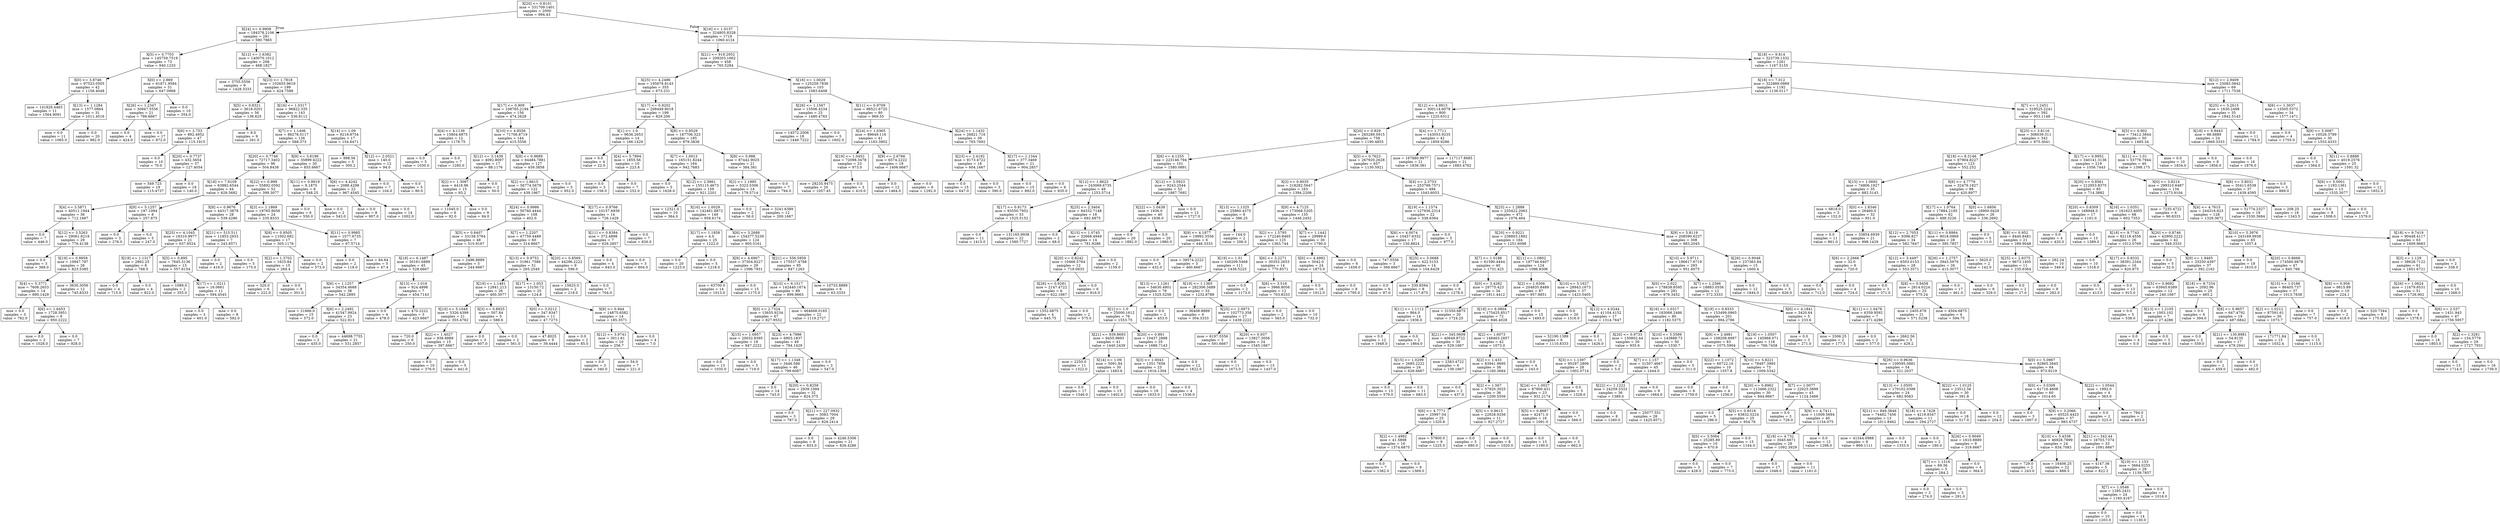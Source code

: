 digraph Tree {
node [shape=box] ;
0 [label="X[20] <= 0.8101\nmse = 331709.1401\nsamples = 2000\nvalue = 994.43"] ;
1 [label="X[24] <= 0.9908\nmse = 184378.2106\nsamples = 281\nvalue = 590.7865"] ;
0 -> 1 [labeldistance=2.5, labelangle=45, headlabel="True"] ;
2 [label="X[5] <= 0.7703\nmse = 145759.7519\nsamples = 73\nvalue = 940.1233"] ;
1 -> 2 ;
3 [label="X[0] <= 3.8746\nmse = 97523.0505\nsamples = 42\nvalue = 1156.4048"] ;
2 -> 3 ;
4 [label="mse = 141826.4463\nsamples = 11\nvalue = 1564.9091"] ;
3 -> 4 ;
5 [label="X[13] <= 1.1284\nmse = 1577.0864\nsamples = 31\nvalue = 1011.4516"] ;
3 -> 5 ;
6 [label="mse = 0.0\nsamples = 11\nvalue = 1065.0"] ;
5 -> 6 ;
7 [label="mse = 0.0\nsamples = 20\nvalue = 982.0"] ;
5 -> 7 ;
8 [label="X[0] <= 2.869\nmse = 61871.9584\nsamples = 31\nvalue = 647.0968"] ;
2 -> 8 ;
9 [label="X[26] <= 1.2347\nmse = 30947.5556\nsamples = 21\nvalue = 786.6667"] ;
8 -> 9 ;
10 [label="mse = 0.0\nsamples = 4\nvalue = 424.0"] ;
9 -> 10 ;
11 [label="mse = 0.0\nsamples = 17\nvalue = 872.0"] ;
9 -> 11 ;
12 [label="mse = 0.0\nsamples = 10\nvalue = 354.0"] ;
8 -> 12 ;
13 [label="X[12] <= 1.6382\nmse = 140070.1012\nsamples = 208\nvalue = 468.1827"] ;
1 -> 13 ;
14 [label="mse = 3755.5556\nsamples = 9\nvalue = 1428.3333"] ;
13 -> 14 ;
15 [label="X[23] <= 1.7818\nmse = 102655.9619\nsamples = 199\nvalue = 424.7588"] ;
13 -> 15 ;
16 [label="X[5] <= 0.8321\nmse = 3618.0201\nsamples = 56\nvalue = 138.625"] ;
15 -> 16 ;
17 [label="X[6] <= 2.753\nmse = 892.4952\nsamples = 47\nvalue = 115.1915"] ;
16 -> 17 ;
18 [label="mse = 0.0\nsamples = 10\nvalue = 70.0"] ;
17 -> 18 ;
19 [label="X[20] <= 0.7737\nmse = 432.5654\nsamples = 37\nvalue = 127.4054"] ;
17 -> 19 ;
20 [label="mse = 549.723\nsamples = 19\nvalue = 115.4737"] ;
19 -> 20 ;
21 [label="mse = 0.0\nsamples = 18\nvalue = 140.0"] ;
19 -> 21 ;
22 [label="mse = 8.0\nsamples = 9\nvalue = 261.0"] ;
16 -> 22 ;
23 [label="X[16] <= 1.0317\nmse = 96822.335\nsamples = 143\nvalue = 536.8112"] ;
15 -> 23 ;
24 [label="X[7] <= 1.1406\nmse = 86278.0117\nsamples = 126\nvalue = 588.373"] ;
23 -> 24 ;
25 [label="X[20] <= 0.7746\nmse = 72717.3402\nsamples = 96\nvalue = 504.8438"] ;
24 -> 25 ;
26 [label="X[18] <= 7.6109\nmse = 63882.6544\nsamples = 44\nvalue = 629.5682"] ;
25 -> 26 ;
27 [label="X[4] <= 3.5871\nmse = 40511.1944\nsamples = 36\nvalue = 712.1667"] ;
26 -> 27 ;
28 [label="mse = 0.0\nsamples = 7\nvalue = 446.0"] ;
27 -> 28 ;
29 [label="X[12] <= 3.5263\nmse = 29061.6219\nsamples = 29\nvalue = 776.4138"] ;
27 -> 29 ;
30 [label="mse = 0.0\nsamples = 3\nvalue = 368.0"] ;
29 -> 30 ;
31 [label="X[19] <= 0.9959\nmse = 10947.787\nsamples = 26\nvalue = 823.5385"] ;
29 -> 31 ;
32 [label="X[4] <= 5.3771\nmse = 7608.2653\nsamples = 14\nvalue = 890.1429"] ;
31 -> 32 ;
33 [label="mse = 0.0\nsamples = 5\nvalue = 782.0"] ;
32 -> 33 ;
34 [label="X[6] <= 1.6453\nmse = 1728.3951\nsamples = 9\nvalue = 950.2222"] ;
32 -> 34 ;
35 [label="mse = 0.0\nsamples = 2\nvalue = 1028.0"] ;
34 -> 35 ;
36 [label="mse = 0.0\nsamples = 7\nvalue = 928.0"] ;
34 -> 36 ;
37 [label="mse = 3630.3056\nsamples = 12\nvalue = 745.8333"] ;
31 -> 37 ;
38 [label="X[9] <= 5.1257\nmse = 197.1094\nsamples = 8\nvalue = 257.875"] ;
26 -> 38 ;
39 [label="mse = 0.0\nsamples = 3\nvalue = 276.0"] ;
38 -> 39 ;
40 [label="mse = 0.0\nsamples = 5\nvalue = 247.0"] ;
38 -> 40 ;
41 [label="X[22] <= 0.999\nmse = 55892.0592\nsamples = 52\nvalue = 399.3077"] ;
25 -> 41 ;
42 [label="X[8] <= 0.9676\nmse = 44317.3878\nsamples = 28\nvalue = 539.4286"] ;
41 -> 42 ;
43 [label="X[25] <= 4.1045\nmse = 16310.9977\nsamples = 21\nvalue = 637.9524"] ;
42 -> 43 ;
44 [label="X[19] <= 1.1317\nmse = 2862.25\nsamples = 8\nvalue = 768.5"] ;
43 -> 44 ;
45 [label="mse = 0.0\nsamples = 4\nvalue = 715.0"] ;
44 -> 45 ;
46 [label="mse = 0.0\nsamples = 4\nvalue = 822.0"] ;
44 -> 46 ;
47 [label="X[5] <= 0.895\nmse = 7645.3136\nsamples = 13\nvalue = 557.6154"] ;
43 -> 47 ;
48 [label="mse = 1089.0\nsamples = 2\nvalue = 355.0"] ;
47 -> 48 ;
49 [label="X[17] <= 1.0211\nmse = 16.0661\nsamples = 11\nvalue = 594.4545"] ;
47 -> 49 ;
50 [label="mse = 0.0\nsamples = 3\nvalue = 601.0"] ;
49 -> 50 ;
51 [label="mse = 0.0\nsamples = 8\nvalue = 592.0"] ;
49 -> 51 ;
52 [label="X[21] <= 515.511\nmse = 11853.2653\nsamples = 7\nvalue = 243.8571"] ;
42 -> 52 ;
53 [label="mse = 0.0\nsamples = 2\nvalue = 416.0"] ;
52 -> 53 ;
54 [label="mse = 0.0\nsamples = 5\nvalue = 175.0"] ;
52 -> 54 ;
55 [label="X[3] <= 1.1869\nmse = 19765.8056\nsamples = 24\nvalue = 235.8333"] ;
41 -> 55 ;
56 [label="X[8] <= 0.9505\nmse = 11002.692\nsamples = 17\nvalue = 305.1176"] ;
55 -> 56 ;
57 [label="X[2] <= 1.3702\nmse = 1625.84\nsamples = 15\nvalue = 269.4"] ;
56 -> 57 ;
58 [label="mse = 320.0\nsamples = 6\nvalue = 222.0"] ;
57 -> 58 ;
59 [label="mse = 0.0\nsamples = 9\nvalue = 301.0"] ;
57 -> 59 ;
60 [label="mse = 0.0\nsamples = 2\nvalue = 573.0"] ;
56 -> 60 ;
61 [label="X[11] <= 0.9985\nmse = 1077.6735\nsamples = 7\nvalue = 67.5714"] ;
55 -> 61 ;
62 [label="mse = 0.0\nsamples = 2\nvalue = 118.0"] ;
61 -> 62 ;
63 [label="mse = 84.64\nsamples = 5\nvalue = 47.4"] ;
61 -> 63 ;
64 [label="X[9] <= 3.6196\nmse = 35899.4222\nsamples = 30\nvalue = 855.6667"] ;
24 -> 64 ;
65 [label="X[11] <= 0.9919\nmse = 9.1875\nsamples = 8\nvalue = 548.25"] ;
64 -> 65 ;
66 [label="mse = 0.0\nsamples = 6\nvalue = 550.0"] ;
65 -> 66 ;
67 [label="mse = 0.0\nsamples = 2\nvalue = 543.0"] ;
65 -> 67 ;
68 [label="X[6] <= 4.4242\nmse = 2088.4298\nsamples = 22\nvalue = 967.4545"] ;
64 -> 68 ;
69 [label="mse = 0.0\nsamples = 8\nvalue = 907.0"] ;
68 -> 69 ;
70 [label="mse = 0.0\nsamples = 14\nvalue = 1002.0"] ;
68 -> 70 ;
71 [label="X[14] <= 1.09\nmse = 9219.8754\nsamples = 17\nvalue = 154.6471"] ;
23 -> 71 ;
72 [label="mse = 998.56\nsamples = 5\nvalue = 300.2"] ;
71 -> 72 ;
73 [label="X[12] <= 2.0521\nmse = 140.0\nsamples = 12\nvalue = 94.0"] ;
71 -> 73 ;
74 [label="mse = 0.0\nsamples = 7\nvalue = 104.0"] ;
73 -> 74 ;
75 [label="mse = 0.0\nsamples = 5\nvalue = 80.0"] ;
73 -> 75 ;
76 [label="X[16] <= 1.0137\nmse = 324805.8328\nsamples = 1719\nvalue = 1060.4124"] ;
0 -> 76 [labeldistance=2.5, labelangle=-45, headlabel="False"] ;
77 [label="X[21] <= 918.2952\nmse = 209203.1662\nsamples = 458\nvalue = 765.5284"] ;
76 -> 77 ;
78 [label="X[25] <= 4.2496\nmse = 195678.8143\nsamples = 355\nvalue = 673.231"] ;
77 -> 78 ;
79 [label="X[17] <= 0.909\nmse = 108765.2194\nsamples = 156\nvalue = 474.2628"] ;
78 -> 79 ;
80 [label="X[4] <= 4.1139\nmse = 15804.6875\nsamples = 12\nvalue = 1178.75"] ;
79 -> 80 ;
81 [label="mse = 0.0\nsamples = 5\nvalue = 1030.0"] ;
80 -> 81 ;
82 [label="mse = 0.0\nsamples = 7\nvalue = 1285.0"] ;
80 -> 82 ;
83 [label="X[10] <= 4.8556\nmse = 71706.8719\nsamples = 144\nvalue = 415.5556"] ;
79 -> 83 ;
84 [label="X[12] <= 3.1439\nmse = 4092.8097\nsamples = 17\nvalue = 88.1176"] ;
83 -> 84 ;
85 [label="X[2] <= 1.3087\nmse = 4418.96\nsamples = 15\nvalue = 93.2"] ;
84 -> 85 ;
86 [label="mse = 11045.0\nsamples = 6\nvalue = 92.0"] ;
85 -> 86 ;
87 [label="mse = 0.0\nsamples = 9\nvalue = 94.0"] ;
85 -> 87 ;
88 [label="mse = 0.0\nsamples = 2\nvalue = 50.0"] ;
84 -> 88 ;
89 [label="X[8] <= 0.9689\nmse = 64484.7881\nsamples = 127\nvalue = 459.3858"] ;
83 -> 89 ;
90 [label="X[2] <= 1.6615\nmse = 56774.5679\nsamples = 122\nvalue = 439.1967"] ;
89 -> 90 ;
91 [label="X[24] <= 0.9986\nmse = 50760.4444\nsamples = 108\nvalue = 402.0"] ;
90 -> 91 ;
92 [label="X[5] <= 0.8407\nmse = 33158.5764\nsamples = 48\nvalue = 510.9167"] ;
91 -> 92 ;
93 [label="X[18] <= 6.1487\nmse = 30161.6889\nsamples = 45\nvalue = 528.6667"] ;
92 -> 93 ;
94 [label="X[6] <= 1.1257\nmse = 34354.4688\nsamples = 38\nvalue = 542.2895"] ;
93 -> 94 ;
95 [label="mse = 21866.0\nsamples = 15\nvalue = 572.0"] ;
94 -> 95 ;
96 [label="X[6] <= 2.2492\nmse = 41547.9924\nsamples = 23\nvalue = 522.913"] ;
94 -> 96 ;
97 [label="mse = 0.0\nsamples = 2\nvalue = 435.0"] ;
96 -> 97 ;
98 [label="mse = 44698.7755\nsamples = 21\nvalue = 531.2857"] ;
96 -> 98 ;
99 [label="X[13] <= 1.016\nmse = 924.4898\nsamples = 7\nvalue = 454.7143"] ;
93 -> 99 ;
100 [label="mse = 0.0\nsamples = 4\nvalue = 478.0"] ;
99 -> 100 ;
101 [label="mse = 470.2222\nsamples = 3\nvalue = 423.6667"] ;
99 -> 101 ;
102 [label="mse = 2496.8889\nsamples = 3\nvalue = 244.6667"] ;
92 -> 102 ;
103 [label="X[7] <= 1.2207\nmse = 47759.4489\nsamples = 60\nvalue = 314.8667"] ;
91 -> 103 ;
104 [label="X[13] <= 0.9752\nmse = 31961.7586\nsamples = 51\nvalue = 265.2549"] ;
103 -> 104 ;
105 [label="X[19] <= 1.1481\nmse = 12841.213\nsamples = 26\nvalue = 400.3077"] ;
104 -> 105 ;
106 [label="X[10] <= 5.1048\nmse = 5326.4399\nsamples = 21\nvalue = 355.4762"] ;
105 -> 106 ;
107 [label="mse = 720.0\nsamples = 6\nvalue = 250.0"] ;
106 -> 107 ;
108 [label="X[2] <= 1.4027\nmse = 938.8889\nsamples = 15\nvalue = 397.6667"] ;
106 -> 108 ;
109 [label="mse = 0.0\nsamples = 10\nvalue = 376.0"] ;
108 -> 109 ;
110 [label="mse = 0.0\nsamples = 5\nvalue = 441.0"] ;
108 -> 110 ;
111 [label="X[3] <= 0.8925\nmse = 507.84\nsamples = 5\nvalue = 588.6"] ;
105 -> 111 ;
112 [label="mse = 0.0\nsamples = 3\nvalue = 607.0"] ;
111 -> 112 ;
113 [label="mse = 0.0\nsamples = 2\nvalue = 561.0"] ;
111 -> 113 ;
114 [label="X[17] <= 1.053\nmse = 13150.72\nsamples = 25\nvalue = 124.8"] ;
104 -> 114 ;
115 [label="X[0] <= 3.0212\nmse = 347.8347\nsamples = 11\nvalue = 47.7273"] ;
114 -> 115 ;
116 [label="mse = 47.8025\nsamples = 9\nvalue = 39.4444"] ;
115 -> 116 ;
117 [label="mse = 0.0\nsamples = 2\nvalue = 85.0"] ;
115 -> 117 ;
118 [label="X[8] <= 0.944\nmse = 14875.6582\nsamples = 14\nvalue = 185.3571"] ;
114 -> 118 ;
119 [label="X[12] <= 3.9741\nmse = 3011.61\nsamples = 10\nvalue = 256.7"] ;
118 -> 119 ;
120 [label="mse = 0.0\nsamples = 3\nvalue = 340.0"] ;
119 -> 120 ;
121 [label="mse = 54.0\nsamples = 7\nvalue = 221.0"] ;
119 -> 121 ;
122 [label="mse = 0.0\nsamples = 4\nvalue = 7.0"] ;
118 -> 122 ;
123 [label="X[20] <= 0.8569\nmse = 44296.2222\nsamples = 9\nvalue = 596.0"] ;
103 -> 123 ;
124 [label="mse = 15625.0\nsamples = 2\nvalue = 218.0"] ;
123 -> 124 ;
125 [label="mse = 0.0\nsamples = 7\nvalue = 704.0"] ;
123 -> 125 ;
126 [label="X[17] <= 0.9766\nmse = 10157.6939\nsamples = 14\nvalue = 726.1429"] ;
90 -> 126 ;
127 [label="X[11] <= 0.8384\nmse = 372.4898\nsamples = 7\nvalue = 626.2857"] ;
126 -> 127 ;
128 [label="mse = 0.0\nsamples = 4\nvalue = 643.0"] ;
127 -> 128 ;
129 [label="mse = 0.0\nsamples = 3\nvalue = 604.0"] ;
127 -> 129 ;
130 [label="mse = 0.0\nsamples = 7\nvalue = 826.0"] ;
126 -> 130 ;
131 [label="mse = 0.0\nsamples = 5\nvalue = 952.0"] ;
89 -> 131 ;
132 [label="X[17] <= 0.9202\nmse = 208449.8018\nsamples = 199\nvalue = 829.206"] ;
78 -> 132 ;
133 [label="X[1] <= 1.0\nmse = 9636.2653\nsamples = 14\nvalue = 166.1429"] ;
132 -> 133 ;
134 [label="mse = 0.0\nsamples = 4\nvalue = 22.0"] ;
133 -> 134 ;
135 [label="X[4] <= 5.7894\nmse = 1855.56\nsamples = 10\nvalue = 223.8"] ;
133 -> 135 ;
136 [label="mse = 0.0\nsamples = 3\nvalue = 158.0"] ;
135 -> 136 ;
137 [label="mse = 0.0\nsamples = 7\nvalue = 252.0"] ;
135 -> 137 ;
138 [label="X[8] <= 0.9529\nmse = 187706.323\nsamples = 185\nvalue = 879.3838"] ;
132 -> 138 ;
139 [label="X[7] <= 1.0013\nmse = 165151.8244\nsamples = 164\nvalue = 942.7683"] ;
138 -> 139 ;
140 [label="mse = 0.0\nsamples = 5\nvalue = 1628.0"] ;
139 -> 140 ;
141 [label="X[12] <= 2.5861\nmse = 155115.4673\nsamples = 159\nvalue = 921.2201"] ;
139 -> 141 ;
142 [label="mse = 12321.0\nsamples = 10\nvalue = 364.0"] ;
141 -> 142 ;
143 [label="X[16] <= 1.0029\nmse = 142461.8872\nsamples = 149\nvalue = 958.6174"] ;
141 -> 143 ;
144 [label="X[17] <= 1.1858\nmse = 4.0\nsamples = 25\nvalue = 1222.0"] ;
143 -> 144 ;
145 [label="mse = 0.0\nsamples = 20\nvalue = 1223.0"] ;
144 -> 145 ;
146 [label="mse = 0.0\nsamples = 5\nvalue = 1218.0"] ;
144 -> 146 ;
147 [label="X[6] <= 3.2688\nmse = 154377.5239\nsamples = 124\nvalue = 905.5161"] ;
143 -> 147 ;
148 [label="X[9] <= 4.6907\nmse = 37304.9227\nsamples = 29\nvalue = 1096.7931"] ;
147 -> 148 ;
149 [label="mse = 63700.0\nsamples = 14\nvalue = 1013.0"] ;
148 -> 149 ;
150 [label="mse = 0.0\nsamples = 15\nvalue = 1175.0"] ;
148 -> 150 ;
151 [label="X[21] <= 556.5959\nmse = 175537.4788\nsamples = 95\nvalue = 847.1263"] ;
147 -> 151 ;
152 [label="X[10] <= 6.1517\nmse = 142440.1674\nsamples = 89\nvalue = 899.9663"] ;
151 -> 152 ;
153 [label="X[0] <= 2.7324\nmse = 15655.9234\nsamples = 67\nvalue = 827.9552"] ;
152 -> 153 ;
154 [label="X[15] <= 1.0957\nmse = 20032.8395\nsamples = 18\nvalue = 947.2222"] ;
153 -> 154 ;
155 [label="mse = 0.0\nsamples = 13\nvalue = 1035.0"] ;
154 -> 155 ;
156 [label="mse = 0.0\nsamples = 5\nvalue = 719.0"] ;
154 -> 156 ;
157 [label="X[23] <= 4.7986\nmse = 6903.1837\nsamples = 49\nvalue = 784.1429"] ;
153 -> 157 ;
158 [label="X[17] <= 1.1348\nmse = 3446.586\nsamples = 46\nvalue = 799.6087"] ;
157 -> 158 ;
159 [label="mse = 0.0\nsamples = 14\nvalue = 743.0"] ;
158 -> 159 ;
160 [label="X[20] <= 0.8258\nmse = 2939.1094\nsamples = 32\nvalue = 824.375"] ;
158 -> 160 ;
161 [label="mse = 0.0\nsamples = 3\nvalue = 787.0"] ;
160 -> 161 ;
162 [label="X[21] <= 227.0932\nmse = 3083.7004\nsamples = 29\nvalue = 828.2414"] ;
160 -> 162 ;
163 [label="mse = 0.0\nsamples = 8\nvalue = 833.0"] ;
162 -> 163 ;
164 [label="mse = 4246.5306\nsamples = 21\nvalue = 826.4286"] ;
162 -> 164 ;
165 [label="mse = 0.0\nsamples = 3\nvalue = 547.0"] ;
157 -> 165 ;
166 [label="mse = 464668.0165\nsamples = 22\nvalue = 1119.2727"] ;
152 -> 166 ;
167 [label="mse = 10733.8889\nsamples = 6\nvalue = 63.3333"] ;
151 -> 167 ;
168 [label="X[8] <= 0.988\nmse = 87442.9025\nsamples = 21\nvalue = 384.381"] ;
138 -> 168 ;
169 [label="X[2] <= 1.1995\nmse = 5323.5306\nsamples = 14\nvalue = 179.5714"] ;
168 -> 169 ;
170 [label="mse = 0.0\nsamples = 2\nvalue = 56.0"] ;
169 -> 170 ;
171 [label="mse = 3241.6389\nsamples = 12\nvalue = 200.1667"] ;
169 -> 171 ;
172 [label="mse = 0.0\nsamples = 7\nvalue = 794.0"] ;
168 -> 172 ;
173 [label="X[16] <= 1.0029\nmse = 125259.7836\nsamples = 103\nvalue = 1083.6408"] ;
77 -> 173 ;
174 [label="X[26] <= 1.1567\nmse = 15506.4234\nsamples = 23\nvalue = 1480.4783"] ;
173 -> 174 ;
175 [label="mse = 14572.2006\nsamples = 18\nvalue = 1446.7222"] ;
174 -> 175 ;
176 [label="mse = 0.0\nsamples = 5\nvalue = 1602.0"] ;
174 -> 176 ;
177 [label="X[11] <= 0.9709\nmse = 98521.6725\nsamples = 80\nvalue = 969.55"] ;
173 -> 177 ;
178 [label="X[24] <= 1.0365\nmse = 89649.116\nsamples = 41\nvalue = 1163.3902"] ;
177 -> 178 ;
179 [label="X[19] <= 1.0452\nmse = 72098.3478\nsamples = 23\nvalue = 973.0"] ;
178 -> 179 ;
180 [label="mse = 28235.9475\nsamples = 20\nvalue = 1057.45"] ;
179 -> 180 ;
181 [label="mse = 0.0\nsamples = 3\nvalue = 410.0"] ;
179 -> 181 ;
182 [label="X[9] <= 2.6766\nmse = 6574.2222\nsamples = 18\nvalue = 1406.6667"] ;
178 -> 182 ;
183 [label="mse = 0.0\nsamples = 12\nvalue = 1464.0"] ;
182 -> 183 ;
184 [label="mse = 0.0\nsamples = 6\nvalue = 1292.0"] ;
182 -> 184 ;
185 [label="X[24] <= 1.1432\nmse = 26821.716\nsamples = 39\nvalue = 765.7692"] ;
177 -> 185 ;
186 [label="X[23] <= 2.4192\nmse = 9173.4722\nsamples = 18\nvalue = 604.1667"] ;
185 -> 186 ;
187 [label="mse = 0.0\nsamples = 15\nvalue = 647.0"] ;
186 -> 187 ;
188 [label="mse = 0.0\nsamples = 3\nvalue = 390.0"] ;
186 -> 188 ;
189 [label="X[17] <= 1.1344\nmse = 377.3469\nsamples = 21\nvalue = 904.2857"] ;
185 -> 189 ;
190 [label="mse = 0.0\nsamples = 15\nvalue = 892.0"] ;
189 -> 190 ;
191 [label="mse = 0.0\nsamples = 6\nvalue = 935.0"] ;
189 -> 191 ;
192 [label="X[18] <= 9.814\nmse = 323739.1332\nsamples = 1261\nvalue = 1167.5155"] ;
76 -> 192 ;
193 [label="X[18] <= 7.012\nmse = 322889.0989\nsamples = 1192\nvalue = 1136.0117"] ;
192 -> 193 ;
194 [label="X[12] <= 4.9913\nmse = 300114.6078\nsamples = 800\nvalue = 1225.6312"] ;
193 -> 194 ;
195 [label="X[20] <= 0.829\nmse = 285289.0915\nsamples = 758\nvalue = 1190.4855"] ;
194 -> 195 ;
196 [label="X[6] <= 4.1255\nmse = 223146.794\nsamples = 101\nvalue = 1580.0891"] ;
195 -> 196 ;
197 [label="X[12] <= 1.8623\nmse = 243069.6735\nsamples = 49\nvalue = 1253.5714"] ;
196 -> 197 ;
198 [label="X[17] <= 0.8173\nmse = 93550.7952\nsamples = 33\nvalue = 1525.5152"] ;
197 -> 198 ;
199 [label="mse = 0.0\nsamples = 11\nvalue = 1415.0"] ;
198 -> 199 ;
200 [label="mse = 131165.9938\nsamples = 22\nvalue = 1580.7727"] ;
198 -> 200 ;
201 [label="X[25] <= 2.3404\nmse = 84332.7148\nsamples = 16\nvalue = 692.6875"] ;
197 -> 201 ;
202 [label="mse = 0.0\nsamples = 2\nvalue = 68.0"] ;
201 -> 202 ;
203 [label="X[15] <= 1.0745\nmse = 32668.4949\nsamples = 14\nvalue = 781.9286"] ;
201 -> 203 ;
204 [label="X[20] <= 0.8242\nmse = 10466.5764\nsamples = 12\nvalue = 719.0833"] ;
203 -> 204 ;
205 [label="X[26] <= 0.9281\nmse = 2147.4722\nsamples = 6\nvalue = 622.1667"] ;
204 -> 205 ;
206 [label="mse = 1552.6875\nsamples = 4\nvalue = 645.75"] ;
205 -> 206 ;
207 [label="mse = 0.0\nsamples = 2\nvalue = 575.0"] ;
205 -> 207 ;
208 [label="mse = 0.0\nsamples = 6\nvalue = 816.0"] ;
204 -> 208 ;
209 [label="mse = 0.0\nsamples = 2\nvalue = 1159.0"] ;
203 -> 209 ;
210 [label="X[12] <= 3.5923\nmse = 9243.2544\nsamples = 52\nvalue = 1887.7692"] ;
196 -> 210 ;
211 [label="X[22] <= 1.0438\nmse = 1936.0\nsamples = 40\nvalue = 1936.0"] ;
210 -> 211 ;
212 [label="mse = 0.0\nsamples = 20\nvalue = 1892.0"] ;
211 -> 212 ;
213 [label="mse = 0.0\nsamples = 20\nvalue = 1980.0"] ;
211 -> 213 ;
214 [label="mse = 0.0\nsamples = 12\nvalue = 1727.0"] ;
210 -> 214 ;
215 [label="X[5] <= 0.7623\nmse = 267920.2628\nsamples = 657\nvalue = 1130.5921"] ;
195 -> 215 ;
216 [label="X[3] <= 0.9035\nmse = 218282.5647\nsamples = 163\nvalue = 1394.2209"] ;
215 -> 216 ;
217 [label="X[13] <= 1.1325\nmse = 25860.4375\nsamples = 8\nvalue = 386.25"] ;
216 -> 217 ;
218 [label="X[9] <= 4.1877\nmse = 19992.5556\nsamples = 6\nvalue = 446.3333"] ;
217 -> 218 ;
219 [label="mse = 0.0\nsamples = 3\nvalue = 432.0"] ;
218 -> 219 ;
220 [label="mse = 39574.2222\nsamples = 3\nvalue = 460.6667"] ;
218 -> 220 ;
221 [label="mse = 144.0\nsamples = 2\nvalue = 206.0"] ;
217 -> 221 ;
222 [label="X[9] <= 4.7125\nmse = 173068.5205\nsamples = 155\nvalue = 1446.2452"] ;
216 -> 222 ;
223 [label="X[2] <= 1.5795\nmse = 172240.8465\nsamples = 125\nvalue = 1363.744"] ;
222 -> 223 ;
224 [label="X[19] <= 1.01\nmse = 140209.5468\nsamples = 111\nvalue = 1438.5225"] ;
223 -> 224 ;
225 [label="X[13] <= 1.1261\nmse = 54630.4801\nsamples = 78\nvalue = 1525.5256"] ;
224 -> 225 ;
226 [label="X[1] <= 1.0\nmse = 25000.1612\nsamples = 76\nvalue = 1553.75"] ;
225 -> 226 ;
227 [label="X[21] <= 939.8693\nmse = 9455.9893\nsamples = 41\nvalue = 1440.2439"] ;
226 -> 227 ;
228 [label="mse = 2250.0\nsamples = 11\nvalue = 1322.0"] ;
227 -> 228 ;
229 [label="X[14] <= 1.09\nmse = 5091.84\nsamples = 30\nvalue = 1483.6"] ;
227 -> 229 ;
230 [label="mse = 0.0\nsamples = 17\nvalue = 1546.0"] ;
229 -> 230 ;
231 [label="mse = 0.0\nsamples = 13\nvalue = 1402.0"] ;
229 -> 231 ;
232 [label="X[20] <= 0.891\nmse = 10437.2898\nsamples = 35\nvalue = 1686.7143"] ;
226 -> 232 ;
233 [label="X[3] <= 1.0043\nmse = 1351.7656\nsamples = 23\nvalue = 1616.1304"] ;
232 -> 233 ;
234 [label="mse = 0.0\nsamples = 19\nvalue = 1633.0"] ;
233 -> 234 ;
235 [label="mse = 0.0\nsamples = 4\nvalue = 1536.0"] ;
233 -> 235 ;
236 [label="mse = 0.0\nsamples = 12\nvalue = 1822.0"] ;
232 -> 236 ;
237 [label="mse = 0.0\nsamples = 2\nvalue = 453.0"] ;
225 -> 237 ;
238 [label="X[19] <= 1.1365\nmse = 282306.3489\nsamples = 33\nvalue = 1232.8788"] ;
224 -> 238 ;
239 [label="mse = 36408.8889\nsamples = 6\nvalue = 304.3333"] ;
238 -> 239 ;
240 [label="X[25] <= 2.0973\nmse = 102773.358\nsamples = 27\nvalue = 1439.2222"] ;
238 -> 240 ;
241 [label="mse = 6197.5556\nsamples = 3\nvalue = 591.6667"] ;
240 -> 241 ;
242 [label="X[20] <= 0.937\nmse = 13827.3056\nsamples = 24\nvalue = 1545.1667"] ;
240 -> 242 ;
243 [label="mse = 0.0\nsamples = 11\nvalue = 1673.0"] ;
242 -> 243 ;
244 [label="mse = 0.0\nsamples = 13\nvalue = 1437.0"] ;
242 -> 244 ;
245 [label="X[6] <= 3.2271\nmse = 30353.2653\nsamples = 14\nvalue = 770.8571"] ;
223 -> 245 ;
246 [label="mse = 0.0\nsamples = 2\nvalue = 1173.0"] ;
245 -> 246 ;
247 [label="X[6] <= 3.516\nmse = 3966.8056\nsamples = 12\nvalue = 703.8333"] ;
245 -> 247 ;
248 [label="mse = 0.0\nsamples = 2\nvalue = 563.0"] ;
247 -> 248 ;
249 [label="mse = 0.0\nsamples = 10\nvalue = 732.0"] ;
247 -> 249 ;
250 [label="X[7] <= 1.1442\nmse = 29989.6\nsamples = 30\nvalue = 1790.0"] ;
222 -> 250 ;
251 [label="X[0] <= 4.4992\nmse = 3042.0\nsamples = 24\nvalue = 1873.0"] ;
250 -> 251 ;
252 [label="mse = 0.0\nsamples = 16\nvalue = 1912.0"] ;
251 -> 252 ;
253 [label="mse = 0.0\nsamples = 8\nvalue = 1795.0"] ;
251 -> 253 ;
254 [label="mse = 0.0\nsamples = 6\nvalue = 1458.0"] ;
250 -> 254 ;
255 [label="X[4] <= 2.3753\nmse = 253799.7571\nsamples = 494\nvalue = 1043.6053"] ;
215 -> 255 ;
256 [label="X[19] <= 1.1574\nmse = 127936.2314\nsamples = 22\nvalue = 338.6364"] ;
255 -> 256 ;
257 [label="X[6] <= 4.0074\nmse = 10457.6332\nsamples = 17\nvalue = 150.8824"] ;
256 -> 257 ;
258 [label="mse = 747.5556\nsamples = 3\nvalue = 366.6667"] ;
257 -> 258 ;
259 [label="X[25] <= 3.0688\nmse = 422.5153\nsamples = 14\nvalue = 104.6429"] ;
257 -> 259 ;
260 [label="mse = 0.0\nsamples = 6\nvalue = 87.0"] ;
259 -> 260 ;
261 [label="mse = 330.8594\nsamples = 8\nvalue = 117.875"] ;
259 -> 261 ;
262 [label="mse = 0.0\nsamples = 5\nvalue = 977.0"] ;
256 -> 262 ;
263 [label="X[25] <= 1.2888\nmse = 235422.2063\nsamples = 472\nvalue = 1076.464"] ;
255 -> 263 ;
264 [label="X[20] <= 0.9221\nmse = 238803.1892\nsamples = 164\nvalue = 1251.6098"] ;
263 -> 264 ;
265 [label="X[7] <= 1.0186\nmse = 61590.4444\nsamples = 40\nvalue = 1731.425"] ;
264 -> 265 ;
266 [label="mse = 0.0\nsamples = 6\nvalue = 1278.0"] ;
265 -> 266 ;
267 [label="X[0] <= 3.4282\nmse = 29775.423\nsamples = 34\nvalue = 1811.4412"] ;
265 -> 267 ;
268 [label="X[11] <= 1.1112\nmse = 864.0\nsamples = 14\nvalue = 1936.0"] ;
267 -> 268 ;
269 [label="mse = 0.0\nsamples = 12\nvalue = 1948.0"] ;
268 -> 269 ;
270 [label="mse = 0.0\nsamples = 2\nvalue = 1864.0"] ;
268 -> 270 ;
271 [label="mse = 31550.6875\nsamples = 20\nvalue = 1724.25"] ;
267 -> 271 ;
272 [label="X[11] <= 1.0802\nmse = 197746.6407\nsamples = 124\nvalue = 1096.8306"] ;
264 -> 272 ;
273 [label="X[2] <= 1.6306\nmse = 204835.8489\nsamples = 87\nvalue = 957.8851"] ;
272 -> 273 ;
274 [label="X[18] <= 6.0804\nmse = 175425.8517\nsamples = 72\nvalue = 846.4028"] ;
273 -> 274 ;
275 [label="X[21] <= 345.0609\nmse = 40649.8722\nsamples = 30\nvalue = 529.1667"] ;
274 -> 275 ;
276 [label="X[15] <= 1.0299\nmse = 2685.2222\nsamples = 24\nvalue = 626.6667"] ;
275 -> 276 ;
277 [label="mse = 0.0\nsamples = 13\nvalue = 579.0"] ;
276 -> 277 ;
278 [label="mse = 0.0\nsamples = 11\nvalue = 683.0"] ;
276 -> 278 ;
279 [label="mse = 2383.4722\nsamples = 6\nvalue = 139.1667"] ;
275 -> 279 ;
280 [label="X[2] <= 1.6073\nmse = 148463.2857\nsamples = 42\nvalue = 1073.0"] ;
274 -> 280 ;
281 [label="X[2] <= 1.433\nmse = 83941.9695\nsamples = 38\nvalue = 1160.3684"] ;
280 -> 281 ;
282 [label="mse = 0.0\nsamples = 2\nvalue = 437.0"] ;
281 -> 282 ;
283 [label="X[2] <= 1.567\nmse = 57920.3025\nsamples = 36\nvalue = 1200.5556"] ;
281 -> 283 ;
284 [label="X[6] <= 4.7771\nmse = 25997.04\nsamples = 25\nvalue = 1320.8"] ;
283 -> 284 ;
285 [label="X[2] <= 1.4982\nmse = 41.5898\nsamples = 16\nvalue = 1374.6875"] ;
284 -> 285 ;
286 [label="mse = 0.0\nsamples = 7\nvalue = 1382.0"] ;
285 -> 286 ;
287 [label="mse = 0.0\nsamples = 9\nvalue = 1369.0"] ;
285 -> 287 ;
288 [label="mse = 57800.0\nsamples = 9\nvalue = 1225.0"] ;
284 -> 288 ;
289 [label="X[5] <= 0.8615\nmse = 22928.9256\nsamples = 11\nvalue = 927.2727"] ;
283 -> 289 ;
290 [label="mse = 0.0\nsamples = 3\nvalue = 680.0"] ;
289 -> 290 ;
291 [label="mse = 0.0\nsamples = 8\nvalue = 1020.0"] ;
289 -> 291 ;
292 [label="mse = 0.0\nsamples = 4\nvalue = 243.0"] ;
280 -> 292 ;
293 [label="mse = 0.0\nsamples = 15\nvalue = 1493.0"] ;
273 -> 293 ;
294 [label="X[10] <= 5.1627\nmse = 28943.1673\nsamples = 37\nvalue = 1423.5405"] ;
272 -> 294 ;
295 [label="mse = 0.0\nsamples = 20\nvalue = 1516.0"] ;
294 -> 295 ;
296 [label="X[12] <= 4.0244\nmse = 41104.4152\nsamples = 17\nvalue = 1314.7647"] ;
294 -> 296 ;
297 [label="mse = 52190.1389\nsamples = 6\nvalue = 1110.8333"] ;
296 -> 297 ;
298 [label="mse = 0.0\nsamples = 11\nvalue = 1426.0"] ;
296 -> 298 ;
299 [label="X[9] <= 5.8119\nmse = 208590.6237\nsamples = 308\nvalue = 983.2045"] ;
263 -> 299 ;
300 [label="X[10] <= 5.9711\nmse = 186617.6719\nsamples = 293\nvalue = 951.6075"] ;
299 -> 300 ;
301 [label="X[0] <= 2.022\nmse = 178838.8595\nsamples = 281\nvalue = 976.3452"] ;
300 -> 301 ;
302 [label="X[16] <= 1.0317\nmse = 183068.2486\nsamples = 80\nvalue = 1182.5375"] ;
301 -> 302 ;
303 [label="X[20] <= 0.9733\nmse = 150802.44\nsamples = 30\nvalue = 935.6"] ;
302 -> 303 ;
304 [label="X[3] <= 1.1397\nmse = 95297.2806\nsamples = 28\nvalue = 1002.0714"] ;
303 -> 304 ;
305 [label="X[24] <= 1.0027\nmse = 87900.431\nsamples = 23\nvalue = 931.2174"] ;
304 -> 305 ;
306 [label="X[5] <= 0.8687\nmse = 42471.0\nsamples = 16\nvalue = 1091.0"] ;
305 -> 306 ;
307 [label="mse = 0.0\nsamples = 13\nvalue = 1190.0"] ;
306 -> 307 ;
308 [label="mse = 0.0\nsamples = 3\nvalue = 662.0"] ;
306 -> 308 ;
309 [label="mse = 0.0\nsamples = 7\nvalue = 566.0"] ;
305 -> 309 ;
310 [label="mse = 0.0\nsamples = 5\nvalue = 1328.0"] ;
304 -> 310 ;
311 [label="mse = 0.0\nsamples = 2\nvalue = 5.0"] ;
303 -> 311 ;
312 [label="X[10] <= 5.5589\nmse = 143888.73\nsamples = 50\nvalue = 1330.7"] ;
302 -> 312 ;
313 [label="X[7] <= 1.157\nmse = 31507.4667\nsamples = 45\nvalue = 1444.0"] ;
312 -> 313 ;
314 [label="X[22] <= 1.1222\nmse = 24259.3333\nsamples = 36\nvalue = 1389.0"] ;
313 -> 314 ;
315 [label="mse = 0.0\nsamples = 8\nvalue = 1260.0"] ;
314 -> 315 ;
316 [label="mse = 25077.551\nsamples = 28\nvalue = 1425.8571"] ;
314 -> 316 ;
317 [label="mse = 0.0\nsamples = 9\nvalue = 1664.0"] ;
313 -> 317 ;
318 [label="mse = 0.0\nsamples = 5\nvalue = 311.0"] ;
312 -> 318 ;
319 [label="X[19] <= 0.9333\nmse = 153499.0965\nsamples = 201\nvalue = 894.2786"] ;
301 -> 319 ;
320 [label="X[9] <= 2.4981\nmse = 108208.6997\nsamples = 83\nvalue = 1075.5904"] ;
319 -> 320 ;
321 [label="X[22] <= 1.1072\nmse = 60722.16\nsamples = 10\nvalue = 1557.8"] ;
320 -> 321 ;
322 [label="mse = 0.0\nsamples = 6\nvalue = 1759.0"] ;
321 -> 322 ;
323 [label="mse = 0.0\nsamples = 4\nvalue = 1256.0"] ;
321 -> 323 ;
324 [label="X[10] <= 5.8221\nmse = 78497.3995\nsamples = 73\nvalue = 1009.5342"] ;
320 -> 324 ;
325 [label="X[20] <= 0.8962\nmse = 113466.2322\nsamples = 30\nvalue = 844.9667"] ;
324 -> 325 ;
326 [label="mse = 0.0\nsamples = 5\nvalue = 296.0"] ;
325 -> 326 ;
327 [label="X[5] <= 0.8516\nmse = 63832.0224\nsamples = 25\nvalue = 954.76"] ;
325 -> 327 ;
328 [label="X[0] <= 3.5064\nmse = 25285.89\nsamples = 10\nvalue = 670.9"] ;
327 -> 328 ;
329 [label="mse = 0.0\nsamples = 3\nvalue = 428.0"] ;
328 -> 329 ;
330 [label="mse = 0.0\nsamples = 7\nvalue = 775.0"] ;
328 -> 330 ;
331 [label="mse = 0.0\nsamples = 15\nvalue = 1144.0"] ;
327 -> 331 ;
332 [label="X[7] <= 1.0077\nmse = 22023.3899\nsamples = 43\nvalue = 1124.3488"] ;
324 -> 332 ;
333 [label="mse = 0.0\nsamples = 3\nvalue = 728.0"] ;
332 -> 333 ;
334 [label="X[9] <= 4.7411\nmse = 11009.5694\nsamples = 40\nvalue = 1154.075"] ;
332 -> 334 ;
335 [label="X[18] <= 4.732\nmse = 3045.6671\nsamples = 28\nvalue = 1092.3929"] ;
334 -> 335 ;
336 [label="mse = 0.0\nsamples = 17\nvalue = 1048.0"] ;
335 -> 336 ;
337 [label="mse = 0.0\nsamples = 11\nvalue = 1161.0"] ;
335 -> 337 ;
338 [label="mse = 0.0\nsamples = 12\nvalue = 1298.0"] ;
334 -> 338 ;
339 [label="X[19] <= 1.0507\nmse = 145968.071\nsamples = 118\nvalue = 766.7458"] ;
319 -> 339 ;
340 [label="X[26] <= 0.9636\nmse = 109595.0881\nsamples = 54\nvalue = 521.2037"] ;
339 -> 340 ;
341 [label="X[13] <= 1.0505\nmse = 170102.0399\nsamples = 24\nvalue = 682.9583"] ;
340 -> 341 ;
342 [label="X[21] <= 849.3846\nmse = 74462.7456\nsamples = 13\nvalue = 1011.8462"] ;
341 -> 342 ;
343 [label="mse = 41344.0988\nsamples = 9\nvalue = 869.1111"] ;
342 -> 343 ;
344 [label="mse = 0.0\nsamples = 4\nvalue = 1333.0"] ;
342 -> 344 ;
345 [label="X[18] <= 4.7428\nmse = 4219.8347\nsamples = 11\nvalue = 294.2727"] ;
341 -> 345 ;
346 [label="mse = 0.0\nsamples = 2\nvalue = 180.0"] ;
345 -> 346 ;
347 [label="X[26] <= 0.9049\nmse = 1610.8889\nsamples = 9\nvalue = 319.6667"] ;
345 -> 347 ;
348 [label="X[7] <= 1.1316\nmse = 69.36\nsamples = 5\nvalue = 284.2"] ;
347 -> 348 ;
349 [label="mse = 0.0\nsamples = 2\nvalue = 274.0"] ;
348 -> 349 ;
350 [label="mse = 0.0\nsamples = 3\nvalue = 291.0"] ;
348 -> 350 ;
351 [label="mse = 0.0\nsamples = 4\nvalue = 364.0"] ;
347 -> 351 ;
352 [label="X[22] <= 1.0125\nmse = 23512.56\nsamples = 30\nvalue = 391.8"] ;
340 -> 352 ;
353 [label="mse = 0.0\nsamples = 18\nvalue = 517.0"] ;
352 -> 353 ;
354 [label="mse = 0.0\nsamples = 12\nvalue = 204.0"] ;
352 -> 354 ;
355 [label="X[0] <= 5.0967\nmse = 82865.3845\nsamples = 64\nvalue = 973.9219"] ;
339 -> 355 ;
356 [label="X[0] <= 3.0308\nmse = 61716.4608\nsamples = 60\nvalue = 1014.65"] ;
355 -> 356 ;
357 [label="mse = 0.0\nsamples = 3\nvalue = 1607.0"] ;
356 -> 357 ;
358 [label="X[9] <= 3.2066\nmse = 45525.4423\nsamples = 57\nvalue = 983.4737"] ;
356 -> 358 ;
359 [label="X[10] <= 5.4338\nmse = 46928.7899\nsamples = 24\nvalue = 834.7083"] ;
358 -> 359 ;
360 [label="mse = 729.0\nsamples = 2\nvalue = 243.0"] ;
359 -> 360 ;
361 [label="mse = 16406.25\nsamples = 22\nvalue = 888.5"] ;
359 -> 361 ;
362 [label="X[21] <= 342.44\nmse = 16703.7374\nsamples = 33\nvalue = 1091.6667"] ;
358 -> 362 ;
363 [label="mse = 4147.36\nsamples = 5\nvalue = 822.2"] ;
362 -> 363 ;
364 [label="X[19] <= 1.153\nmse = 3664.0255\nsamples = 28\nvalue = 1139.7857"] ;
362 -> 364 ;
365 [label="X[7] <= 1.0546\nmse = 1295.2431\nsamples = 24\nvalue = 1160.4167"] ;
364 -> 365 ;
366 [label="mse = 0.0\nsamples = 10\nvalue = 1203.0"] ;
365 -> 366 ;
367 [label="mse = 0.0\nsamples = 14\nvalue = 1130.0"] ;
365 -> 367 ;
368 [label="mse = 0.0\nsamples = 4\nvalue = 1016.0"] ;
364 -> 368 ;
369 [label="X[22] <= 1.0544\nmse = 1992.0\nsamples = 4\nvalue = 363.0"] ;
355 -> 369 ;
370 [label="mse = 0.0\nsamples = 2\nvalue = 323.0"] ;
369 -> 370 ;
371 [label="mse = 784.0\nsamples = 2\nvalue = 403.0"] ;
369 -> 371 ;
372 [label="X[7] <= 1.2366\nmse = 18883.0556\nsamples = 12\nvalue = 372.3333"] ;
300 -> 372 ;
373 [label="X[6] <= 4.1841\nmse = 3420.64\nsamples = 5\nvalue = 233.6"] ;
372 -> 373 ;
374 [label="mse = 0.0\nsamples = 3\nvalue = 271.0"] ;
373 -> 374 ;
375 [label="mse = 3306.25\nsamples = 2\nvalue = 177.5"] ;
373 -> 375 ;
376 [label="X[11] <= 1.0478\nmse = 6359.9592\nsamples = 7\nvalue = 471.4286"] ;
372 -> 376 ;
377 [label="mse = 0.0\nsamples = 2\nvalue = 577.0"] ;
376 -> 377 ;
378 [label="mse = 2662.56\nsamples = 5\nvalue = 429.2"] ;
376 -> 378 ;
379 [label="X[26] <= 0.9048\nmse = 237363.84\nsamples = 15\nvalue = 1600.4"] ;
299 -> 379 ;
380 [label="mse = 0.0\nsamples = 12\nvalue = 1844.0"] ;
379 -> 380 ;
381 [label="mse = 0.0\nsamples = 3\nvalue = 626.0"] ;
379 -> 381 ;
382 [label="X[4] <= 1.7711\nmse = 143053.9235\nsamples = 42\nvalue = 1859.9286"] ;
194 -> 382 ;
383 [label="mse = 167880.9977\nsamples = 21\nvalue = 1836.381"] ;
382 -> 383 ;
384 [label="mse = 117117.8685\nsamples = 21\nvalue = 1883.4762"] ;
382 -> 384 ;
385 [label="X[7] <= 1.2451\nmse = 319525.2241\nsamples = 392\nvalue = 953.1148"] ;
193 -> 385 ;
386 [label="X[25] <= 3.8116\nmse = 308039.311\nsamples = 342\nvalue = 875.3041"] ;
385 -> 386 ;
387 [label="X[18] <= 8.3146\nmse = 87904.8227\nsamples = 123\nvalue = 552.252"] ;
386 -> 387 ;
388 [label="X[15] <= 1.0692\nmse = 74806.1927\nsamples = 35\nvalue = 882.5143"] ;
387 -> 388 ;
389 [label="mse = 6818.0\nsamples = 3\nvalue = 152.0"] ;
388 -> 389 ;
390 [label="X[0] <= 1.8346\nmse = 26460.0\nsamples = 32\nvalue = 951.0"] ;
388 -> 390 ;
391 [label="mse = 0.0\nsamples = 11\nvalue = 861.0"] ;
390 -> 391 ;
392 [label="mse = 33854.6939\nsamples = 21\nvalue = 998.1429"] ;
390 -> 392 ;
393 [label="X[6] <= 4.7779\nmse = 32479.1827\nsamples = 88\nvalue = 420.8977"] ;
387 -> 393 ;
394 [label="X[17] <= 1.0764\nmse = 17884.2185\nsamples = 62\nvalue = 498.3226"] ;
393 -> 394 ;
395 [label="X[12] <= 2.7053\nmse = 9396.827\nsamples = 34\nvalue = 582.7647"] ;
394 -> 395 ;
396 [label="X[6] <= 2.2666\nmse = 32.0\nsamples = 6\nvalue = 720.0"] ;
395 -> 396 ;
397 [label="mse = 0.0\nsamples = 2\nvalue = 712.0"] ;
396 -> 397 ;
398 [label="mse = 0.0\nsamples = 4\nvalue = 724.0"] ;
396 -> 398 ;
399 [label="X[12] <= 3.4497\nmse = 6503.0153\nsamples = 28\nvalue = 553.3571"] ;
395 -> 399 ;
400 [label="mse = 0.0\nsamples = 3\nvalue = 371.0"] ;
399 -> 400 ;
401 [label="X[8] <= 0.9458\nmse = 2814.0224\nsamples = 25\nvalue = 575.24"] ;
399 -> 401 ;
402 [label="mse = 2405.678\nsamples = 21\nvalue = 571.5238"] ;
401 -> 402 ;
403 [label="mse = 4504.6875\nsamples = 4\nvalue = 594.75"] ;
401 -> 403 ;
404 [label="X[11] <= 0.8984\nmse = 9018.0969\nsamples = 28\nvalue = 395.7857"] ;
394 -> 404 ;
405 [label="X[26] <= 1.2757\nmse = 3943.5976\nsamples = 26\nvalue = 415.3077"] ;
404 -> 405 ;
406 [label="mse = 0.0\nsamples = 17\nvalue = 461.0"] ;
405 -> 406 ;
407 [label="mse = 0.0\nsamples = 9\nvalue = 329.0"] ;
405 -> 407 ;
408 [label="mse = 5625.0\nsamples = 2\nvalue = 142.0"] ;
404 -> 408 ;
409 [label="X[0] <= 1.6856\nmse = 18900.0429\nsamples = 26\nvalue = 236.2692"] ;
393 -> 409 ;
410 [label="mse = 0.0\nsamples = 5\nvalue = 11.0"] ;
409 -> 410 ;
411 [label="X[8] <= 0.952\nmse = 8440.8481\nsamples = 21\nvalue = 289.9048"] ;
409 -> 411 ;
412 [label="X[25] <= 2.8375\nmse = 9673.1405\nsamples = 11\nvalue = 235.6364"] ;
411 -> 412 ;
413 [label="mse = 0.0\nsamples = 2\nvalue = 27.0"] ;
412 -> 413 ;
414 [label="mse = 0.0\nsamples = 9\nvalue = 282.0"] ;
412 -> 414 ;
415 [label="mse = 282.24\nsamples = 10\nvalue = 349.6"] ;
411 -> 415 ;
416 [label="X[17] <= 0.9952\nmse = 340141.3136\nsamples = 219\nvalue = 1056.7443"] ;
386 -> 416 ;
417 [label="X[20] <= 0.8561\nmse = 212953.8375\nsamples = 85\nvalue = 714.3882"] ;
416 -> 417 ;
418 [label="X[20] <= 0.8309\nmse = 168948.0\nsamples = 17\nvalue = 1161.0"] ;
417 -> 418 ;
419 [label="mse = 0.0\nsamples = 4\nvalue = 420.0"] ;
418 -> 419 ;
420 [label="mse = 0.0\nsamples = 13\nvalue = 1389.0"] ;
418 -> 420 ;
421 [label="X[16] <= 1.0351\nmse = 161623.4005\nsamples = 68\nvalue = 602.7353"] ;
417 -> 421 ;
422 [label="X[18] <= 9.7743\nmse = 82118.4556\nsamples = 26\nvalue = 1012.0769"] ;
421 -> 422 ;
423 [label="mse = 0.0\nsamples = 10\nvalue = 1318.0"] ;
422 -> 423 ;
424 [label="X[17] <= 0.8332\nmse = 38391.2344\nsamples = 16\nvalue = 820.875"] ;
422 -> 424 ;
425 [label="mse = 0.0\nsamples = 3\nvalue = 413.0"] ;
424 -> 425 ;
426 [label="mse = 0.0\nsamples = 13\nvalue = 915.0"] ;
424 -> 426 ;
427 [label="X[20] <= 0.8746\nmse = 42900.2222\nsamples = 42\nvalue = 349.3333"] ;
421 -> 427 ;
428 [label="mse = 0.0\nsamples = 5\nvalue = 32.0"] ;
427 -> 428 ;
429 [label="X[9] <= 1.9465\nmse = 33250.4397\nsamples = 37\nvalue = 392.2162"] ;
427 -> 429 ;
430 [label="X[5] <= 0.8692\nmse = 63945.6389\nsamples = 12\nvalue = 240.1667"] ;
429 -> 430 ;
431 [label="mse = 0.0\nsamples = 5\nvalue = 538.0"] ;
430 -> 431 ;
432 [label="X[13] <= 1.2105\nmse = 1003.102\nsamples = 7\nvalue = 27.4286"] ;
430 -> 432 ;
433 [label="mse = 0.0\nsamples = 4\nvalue = 0.0"] ;
432 -> 433 ;
434 [label="mse = 0.0\nsamples = 3\nvalue = 64.0"] ;
432 -> 434 ;
435 [label="X[18] <= 8.7254\nmse = 2092.96\nsamples = 25\nvalue = 465.2"] ;
429 -> 435 ;
436 [label="mse = 0.0\nsamples = 6\nvalue = 394.0"] ;
435 -> 436 ;
437 [label="X[8] <= 0.9657\nmse = 647.4792\nsamples = 19\nvalue = 487.6842"] ;
435 -> 437 ;
438 [label="mse = 0.0\nsamples = 2\nvalue = 559.0"] ;
437 -> 438 ;
439 [label="X[21] <= 130.8981\nmse = 54.9135\nsamples = 17\nvalue = 479.2941"] ;
437 -> 439 ;
440 [label="mse = 0.0\nsamples = 2\nvalue = 459.0"] ;
439 -> 440 ;
441 [label="mse = 0.0\nsamples = 15\nvalue = 482.0"] ;
439 -> 441 ;
442 [label="X[0] <= 3.8214\nmse = 299310.6487\nsamples = 134\nvalue = 1273.9104"] ;
416 -> 442 ;
443 [label="mse = 7235.4722\nsamples = 6\nvalue = 90.8333"] ;
442 -> 443 ;
444 [label="X[4] <= 4.7615\nmse = 244316.623\nsamples = 128\nvalue = 1329.3672"] ;
442 -> 444 ;
445 [label="X[10] <= 5.3976\nmse = 243169.9938\nsamples = 65\nvalue = 1057.4"] ;
444 -> 445 ;
446 [label="mse = 0.0\nsamples = 18\nvalue = 1610.0"] ;
445 -> 446 ;
447 [label="X[20] <= 0.8668\nmse = 174560.9878\nsamples = 47\nvalue = 845.766"] ;
445 -> 447 ;
448 [label="X[15] <= 1.0186\nmse = 86405.737\nsamples = 37\nvalue = 1013.7838"] ;
447 -> 448 ;
449 [label="X[2] <= 1.0212\nmse = 87591.61\nsamples = 30\nvalue = 1073.7"] ;
448 -> 449 ;
450 [label="mse = 171771.84\nsamples = 15\nvalue = 1032.4"] ;
449 -> 450 ;
451 [label="mse = 0.0\nsamples = 15\nvalue = 1115.0"] ;
449 -> 451 ;
452 [label="mse = 0.0\nsamples = 7\nvalue = 757.0"] ;
448 -> 452 ;
453 [label="X[8] <= 0.956\nmse = 9815.89\nsamples = 10\nvalue = 224.1"] ;
447 -> 453 ;
454 [label="mse = 0.0\nsamples = 2\nvalue = 418.0"] ;
453 -> 454 ;
455 [label="mse = 520.7344\nsamples = 8\nvalue = 175.625"] ;
453 -> 455 ;
456 [label="X[18] <= 9.7419\nmse = 90448.4117\nsamples = 63\nvalue = 1609.9683"] ;
444 -> 456 ;
457 [label="X[3] <= 1.129\nmse = 38628.7122\nsamples = 61\nvalue = 1651.6721"] ;
456 -> 457 ;
458 [label="X[26] <= 1.0624\nmse = 11679.8531\nsamples = 51\nvalue = 1726.902"] ;
457 -> 458 ;
459 [label="mse = 0.0\nsamples = 4\nvalue = 1378.0"] ;
458 -> 459 ;
460 [label="X[6] <= 2.537\nmse = 1431.943\nsamples = 47\nvalue = 1756.5957"] ;
458 -> 460 ;
461 [label="mse = 0.0\nsamples = 18\nvalue = 1803.0"] ;
460 -> 461 ;
462 [label="X[2] <= 1.3281\nmse = 154.5779\nsamples = 29\nvalue = 1727.7931"] ;
460 -> 462 ;
463 [label="mse = 0.0\nsamples = 13\nvalue = 1714.0"] ;
462 -> 463 ;
464 [label="mse = 0.0\nsamples = 16\nvalue = 1739.0"] ;
462 -> 464 ;
465 [label="mse = 0.0\nsamples = 10\nvalue = 1268.0"] ;
457 -> 465 ;
466 [label="mse = 0.0\nsamples = 2\nvalue = 338.0"] ;
456 -> 466 ;
467 [label="X[5] <= 0.902\nmse = 73412.3844\nsamples = 50\nvalue = 1485.34"] ;
385 -> 467 ;
468 [label="X[11] <= 1.01\nmse = 53776.7944\nsamples = 40\nvalue = 1398.175"] ;
467 -> 468 ;
469 [label="X[6] <= 5.8031\nmse = 35411.6538\nsamples = 37\nvalue = 1439.4595"] ;
468 -> 469 ;
470 [label="mse = 51774.2327\nsamples = 19\nvalue = 1530.3684"] ;
469 -> 470 ;
471 [label="mse = 208.25\nsamples = 18\nvalue = 1343.5"] ;
469 -> 471 ;
472 [label="mse = 0.0\nsamples = 3\nvalue = 889.0"] ;
468 -> 472 ;
473 [label="mse = 0.0\nsamples = 10\nvalue = 1834.0"] ;
467 -> 473 ;
474 [label="X[12] <= 2.9409\nmse = 25083.0842\nsamples = 69\nvalue = 1711.7536"] ;
192 -> 474 ;
475 [label="X[25] <= 3.2615\nmse = 1630.2498\nsamples = 35\nvalue = 1842.5143"] ;
474 -> 475 ;
476 [label="X[18] <= 9.9443\nmse = 88.8889\nsamples = 24\nvalue = 1869.3333"] ;
475 -> 476 ;
477 [label="mse = 0.0\nsamples = 8\nvalue = 1856.0"] ;
476 -> 477 ;
478 [label="mse = 0.0\nsamples = 16\nvalue = 1876.0"] ;
476 -> 478 ;
479 [label="mse = 0.0\nsamples = 11\nvalue = 1784.0"] ;
475 -> 479 ;
480 [label="X[6] <= 1.3037\nmse = 13505.5372\nsamples = 34\nvalue = 1577.1471"] ;
474 -> 480 ;
481 [label="mse = 0.0\nsamples = 4\nvalue = 1755.0"] ;
480 -> 481 ;
482 [label="X[9] <= 5.0087\nmse = 10526.3789\nsamples = 30\nvalue = 1553.4333"] ;
480 -> 482 ;
483 [label="mse = 0.0\nsamples = 5\nvalue = 1364.0"] ;
482 -> 483 ;
484 [label="X[11] <= 0.8888\nmse = 4019.2576\nsamples = 25\nvalue = 1591.32"] ;
482 -> 484 ;
485 [label="X[6] <= 5.0001\nmse = 1193.1361\nsamples = 13\nvalue = 1535.3077"] ;
484 -> 485 ;
486 [label="mse = 0.0\nsamples = 8\nvalue = 1508.0"] ;
485 -> 486 ;
487 [label="mse = 0.0\nsamples = 5\nvalue = 1579.0"] ;
485 -> 487 ;
488 [label="mse = 0.0\nsamples = 12\nvalue = 1652.0"] ;
484 -> 488 ;
}